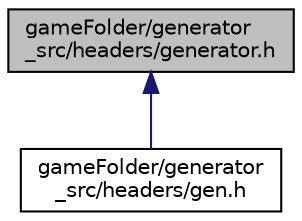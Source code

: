 digraph "gameFolder/generator_src/headers/generator.h"
{
 // LATEX_PDF_SIZE
  edge [fontname="Helvetica",fontsize="10",labelfontname="Helvetica",labelfontsize="10"];
  node [fontname="Helvetica",fontsize="10",shape=record];
  Node1 [label="gameFolder/generator\l_src/headers/generator.h",height=0.2,width=0.4,color="black", fillcolor="grey75", style="filled", fontcolor="black",tooltip="contains the 2 method to generate a perfectmaze, one with backtrack recursive and the other with rand..."];
  Node1 -> Node2 [dir="back",color="midnightblue",fontsize="10",style="solid",fontname="Helvetica"];
  Node2 [label="gameFolder/generator\l_src/headers/gen.h",height=0.2,width=0.4,color="black", fillcolor="white", style="filled",URL="$gen_8h.html",tooltip="main file of the generator"];
}
